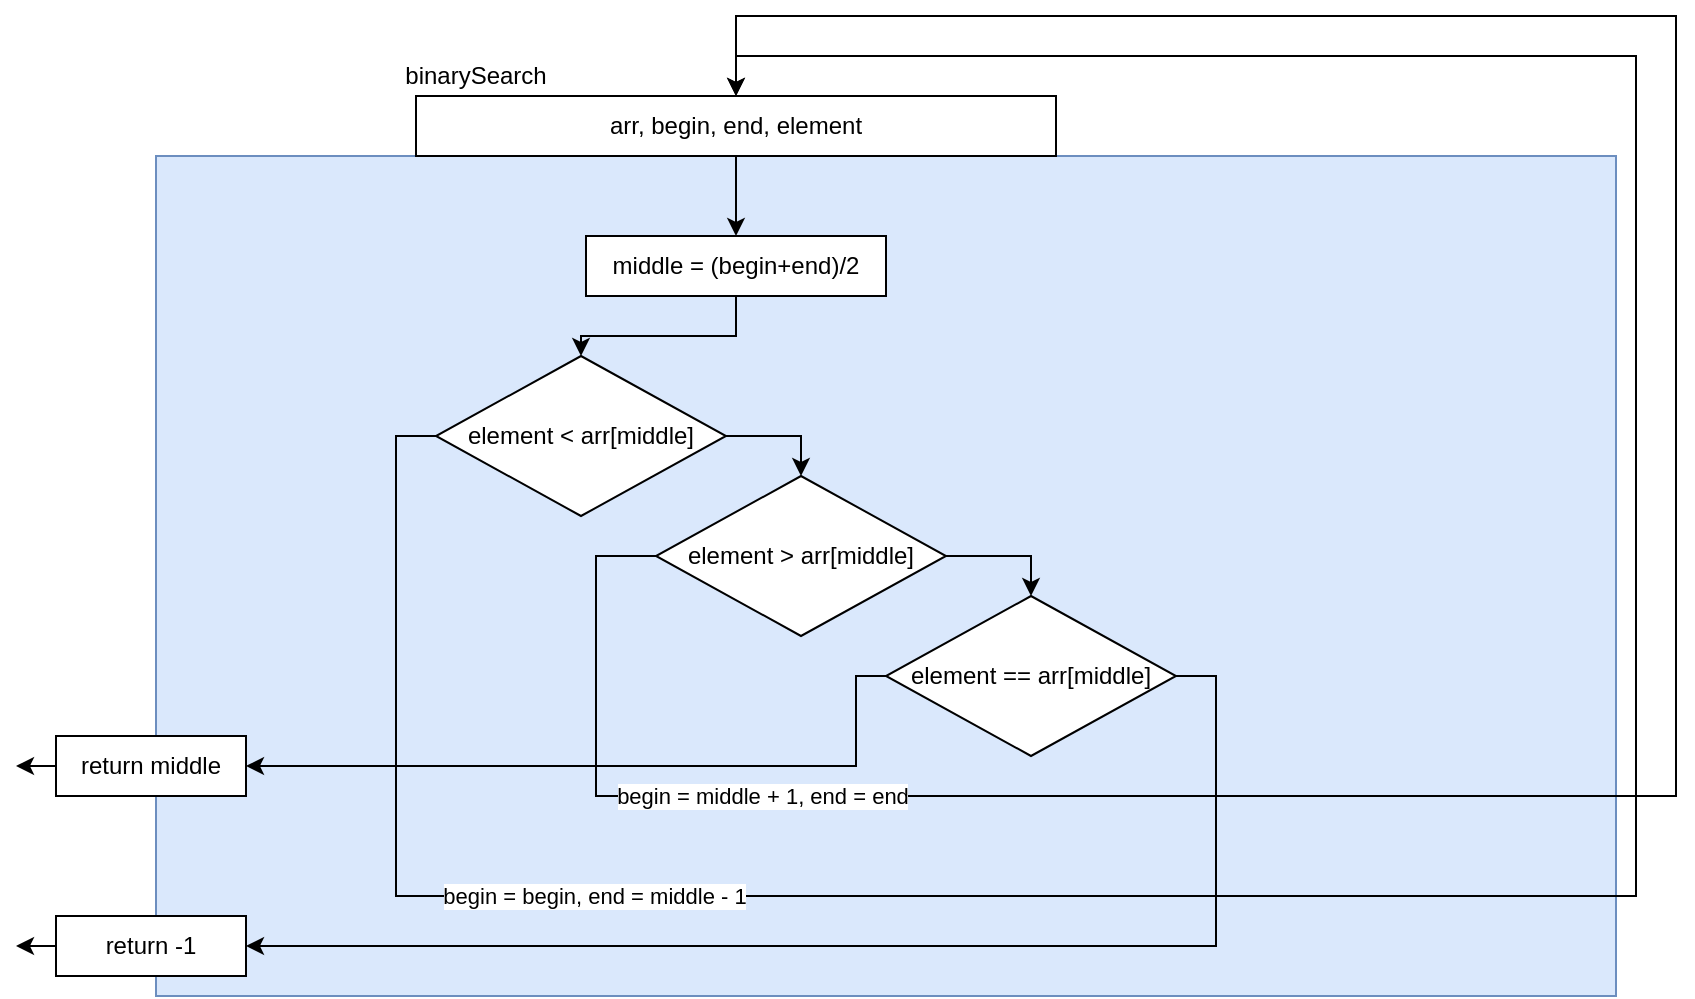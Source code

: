 <mxfile version="21.0.10" type="device"><diagram name="Сторінка-1" id="G1iXix3d0bOHlDbD44OB"><mxGraphModel dx="932" dy="623" grid="1" gridSize="10" guides="1" tooltips="1" connect="1" arrows="1" fold="1" page="1" pageScale="1" pageWidth="827" pageHeight="1169" math="0" shadow="0"><root><mxCell id="0"/><mxCell id="1" parent="0"/><mxCell id="8yFnTafthF_ajj9mrbxj-9" value="" style="rounded=0;whiteSpace=wrap;html=1;fillColor=#dae8fc;strokeColor=#6c8ebf;" vertex="1" parent="1"><mxGeometry x="80" y="200" width="730" height="420" as="geometry"/></mxCell><mxCell id="8yFnTafthF_ajj9mrbxj-4" style="edgeStyle=orthogonalEdgeStyle;rounded=0;orthogonalLoop=1;jettySize=auto;html=1;exitX=0.5;exitY=1;exitDx=0;exitDy=0;entryX=0.5;entryY=0;entryDx=0;entryDy=0;" edge="1" parent="1" source="8yFnTafthF_ajj9mrbxj-1" target="8yFnTafthF_ajj9mrbxj-19"><mxGeometry relative="1" as="geometry"><mxPoint x="370" y="220" as="targetPoint"/></mxGeometry></mxCell><mxCell id="8yFnTafthF_ajj9mrbxj-1" value="arr, begin, end, element" style="rounded=0;whiteSpace=wrap;html=1;" vertex="1" parent="1"><mxGeometry x="210" y="170" width="320" height="30" as="geometry"/></mxCell><mxCell id="8yFnTafthF_ajj9mrbxj-2" value="binarySearch" style="text;html=1;strokeColor=none;fillColor=none;align=center;verticalAlign=middle;whiteSpace=wrap;rounded=0;" vertex="1" parent="1"><mxGeometry x="210" y="150" width="60" height="20" as="geometry"/></mxCell><mxCell id="8yFnTafthF_ajj9mrbxj-17" style="edgeStyle=orthogonalEdgeStyle;rounded=0;orthogonalLoop=1;jettySize=auto;html=1;exitX=0;exitY=0.5;exitDx=0;exitDy=0;" edge="1" parent="1" source="8yFnTafthF_ajj9mrbxj-16"><mxGeometry relative="1" as="geometry"><mxPoint x="10.0" y="595.333" as="targetPoint"/></mxGeometry></mxCell><mxCell id="8yFnTafthF_ajj9mrbxj-16" value="return -1" style="rounded=0;whiteSpace=wrap;html=1;" vertex="1" parent="1"><mxGeometry x="30" y="580" width="95" height="30" as="geometry"/></mxCell><mxCell id="8yFnTafthF_ajj9mrbxj-22" style="edgeStyle=orthogonalEdgeStyle;rounded=0;orthogonalLoop=1;jettySize=auto;html=1;exitX=0.5;exitY=1;exitDx=0;exitDy=0;entryX=0.5;entryY=0;entryDx=0;entryDy=0;" edge="1" parent="1" source="8yFnTafthF_ajj9mrbxj-19" target="8yFnTafthF_ajj9mrbxj-21"><mxGeometry relative="1" as="geometry"/></mxCell><mxCell id="8yFnTafthF_ajj9mrbxj-19" value="middle = (begin+end)/2" style="rounded=0;whiteSpace=wrap;html=1;" vertex="1" parent="1"><mxGeometry x="295" y="240" width="150" height="30" as="geometry"/></mxCell><mxCell id="8yFnTafthF_ajj9mrbxj-23" value="begin = begin, end = middle - 1" style="edgeStyle=orthogonalEdgeStyle;rounded=0;orthogonalLoop=1;jettySize=auto;html=1;exitX=0;exitY=0.5;exitDx=0;exitDy=0;entryX=0.5;entryY=0;entryDx=0;entryDy=0;" edge="1" parent="1" source="8yFnTafthF_ajj9mrbxj-21" target="8yFnTafthF_ajj9mrbxj-1"><mxGeometry x="-0.604" relative="1" as="geometry"><Array as="points"><mxPoint x="200" y="340"/><mxPoint x="200" y="570"/><mxPoint x="820" y="570"/><mxPoint x="820" y="150"/><mxPoint x="370" y="150"/></Array><mxPoint as="offset"/></mxGeometry></mxCell><mxCell id="8yFnTafthF_ajj9mrbxj-25" style="edgeStyle=orthogonalEdgeStyle;rounded=0;orthogonalLoop=1;jettySize=auto;html=1;exitX=1;exitY=0.5;exitDx=0;exitDy=0;entryX=0.5;entryY=0;entryDx=0;entryDy=0;" edge="1" parent="1" source="8yFnTafthF_ajj9mrbxj-21" target="8yFnTafthF_ajj9mrbxj-24"><mxGeometry relative="1" as="geometry"/></mxCell><mxCell id="8yFnTafthF_ajj9mrbxj-21" value="element &amp;lt; arr[middle]" style="rhombus;whiteSpace=wrap;html=1;" vertex="1" parent="1"><mxGeometry x="220" y="300" width="145" height="80" as="geometry"/></mxCell><mxCell id="8yFnTafthF_ajj9mrbxj-26" value="begin = middle + 1, end = end" style="edgeStyle=orthogonalEdgeStyle;rounded=0;orthogonalLoop=1;jettySize=auto;html=1;exitX=0;exitY=0.5;exitDx=0;exitDy=0;entryX=0.5;entryY=0;entryDx=0;entryDy=0;" edge="1" parent="1" source="8yFnTafthF_ajj9mrbxj-24" target="8yFnTafthF_ajj9mrbxj-1"><mxGeometry x="-0.707" relative="1" as="geometry"><Array as="points"><mxPoint x="300" y="400"/><mxPoint x="300" y="520"/><mxPoint x="840" y="520"/><mxPoint x="840" y="130"/><mxPoint x="370" y="130"/></Array><mxPoint as="offset"/></mxGeometry></mxCell><mxCell id="8yFnTafthF_ajj9mrbxj-34" style="edgeStyle=orthogonalEdgeStyle;rounded=0;orthogonalLoop=1;jettySize=auto;html=1;exitX=1;exitY=0.5;exitDx=0;exitDy=0;entryX=0.5;entryY=0;entryDx=0;entryDy=0;" edge="1" parent="1" source="8yFnTafthF_ajj9mrbxj-24" target="8yFnTafthF_ajj9mrbxj-33"><mxGeometry relative="1" as="geometry"/></mxCell><mxCell id="8yFnTafthF_ajj9mrbxj-24" value="element &amp;gt; arr[middle]" style="rhombus;whiteSpace=wrap;html=1;" vertex="1" parent="1"><mxGeometry x="330" y="360" width="145" height="80" as="geometry"/></mxCell><mxCell id="8yFnTafthF_ajj9mrbxj-32" style="edgeStyle=orthogonalEdgeStyle;rounded=0;orthogonalLoop=1;jettySize=auto;html=1;exitX=0;exitY=0.5;exitDx=0;exitDy=0;" edge="1" parent="1" source="8yFnTafthF_ajj9mrbxj-29"><mxGeometry relative="1" as="geometry"><mxPoint x="10.0" y="505.333" as="targetPoint"/></mxGeometry></mxCell><mxCell id="8yFnTafthF_ajj9mrbxj-29" value="return middle" style="rounded=0;whiteSpace=wrap;html=1;" vertex="1" parent="1"><mxGeometry x="30" y="490" width="95" height="30" as="geometry"/></mxCell><mxCell id="8yFnTafthF_ajj9mrbxj-35" style="edgeStyle=orthogonalEdgeStyle;rounded=0;orthogonalLoop=1;jettySize=auto;html=1;exitX=0;exitY=0.5;exitDx=0;exitDy=0;entryX=1;entryY=0.5;entryDx=0;entryDy=0;" edge="1" parent="1" source="8yFnTafthF_ajj9mrbxj-33" target="8yFnTafthF_ajj9mrbxj-29"><mxGeometry relative="1" as="geometry"><Array as="points"><mxPoint x="430" y="460"/><mxPoint x="430" y="505"/></Array></mxGeometry></mxCell><mxCell id="8yFnTafthF_ajj9mrbxj-36" style="edgeStyle=orthogonalEdgeStyle;rounded=0;orthogonalLoop=1;jettySize=auto;html=1;exitX=1;exitY=0.5;exitDx=0;exitDy=0;entryX=1;entryY=0.5;entryDx=0;entryDy=0;" edge="1" parent="1" source="8yFnTafthF_ajj9mrbxj-33" target="8yFnTafthF_ajj9mrbxj-16"><mxGeometry relative="1" as="geometry"/></mxCell><mxCell id="8yFnTafthF_ajj9mrbxj-33" value="element == arr[middle]" style="rhombus;whiteSpace=wrap;html=1;" vertex="1" parent="1"><mxGeometry x="445" y="420" width="145" height="80" as="geometry"/></mxCell></root></mxGraphModel></diagram></mxfile>